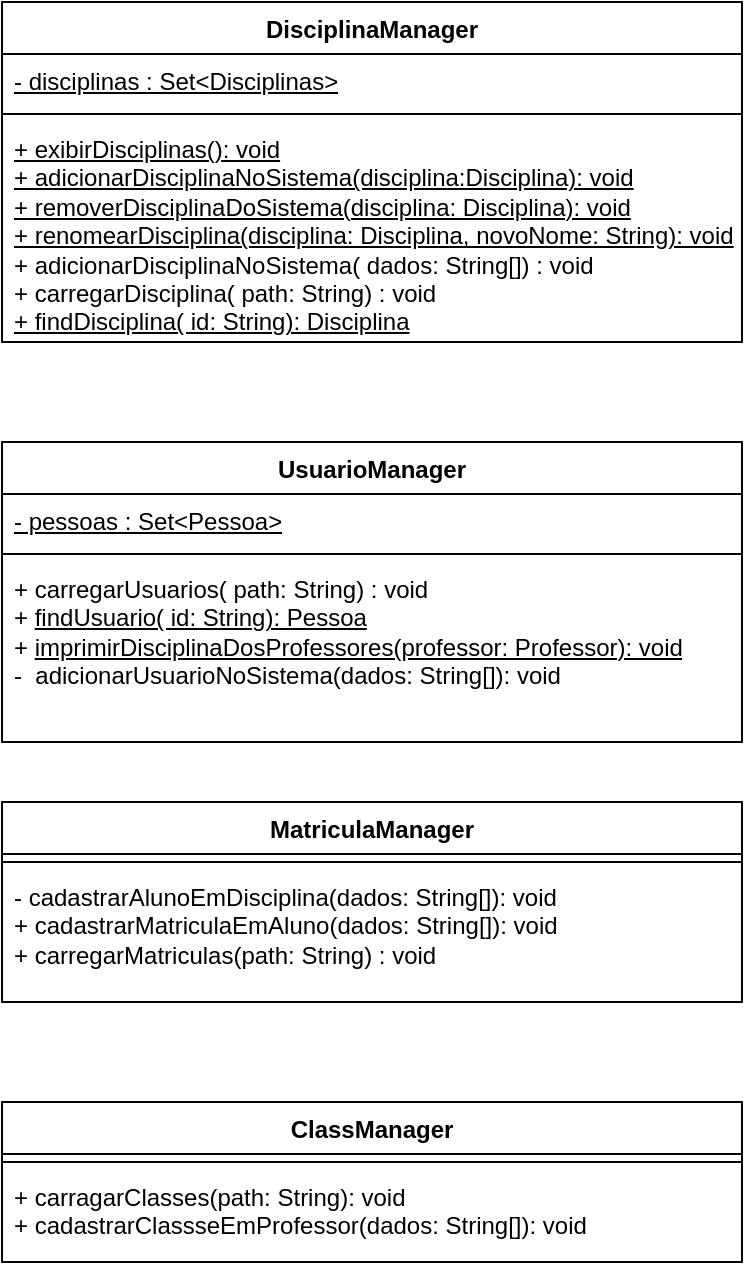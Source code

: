 <mxfile version="21.6.9" type="device">
  <diagram name="Página-1" id="4Zgo0IUxcaAbGARyPmpu">
    <mxGraphModel dx="1434" dy="720" grid="1" gridSize="10" guides="1" tooltips="1" connect="1" arrows="1" fold="1" page="1" pageScale="1" pageWidth="827" pageHeight="1169" math="0" shadow="0">
      <root>
        <mxCell id="0" />
        <mxCell id="1" parent="0" />
        <mxCell id="jGw6-l2iVleldYacMnZM-1" value="DisciplinaManager" style="swimlane;fontStyle=1;align=center;verticalAlign=top;childLayout=stackLayout;horizontal=1;startSize=26;horizontalStack=0;resizeParent=1;resizeParentMax=0;resizeLast=0;collapsible=1;marginBottom=0;whiteSpace=wrap;html=1;" parent="1" vertex="1">
          <mxGeometry x="60" y="40" width="370" height="170" as="geometry" />
        </mxCell>
        <mxCell id="jGw6-l2iVleldYacMnZM-2" value="&lt;u&gt;- disciplinas : Set&amp;lt;Disciplinas&amp;gt;&lt;/u&gt;" style="text;strokeColor=none;fillColor=none;align=left;verticalAlign=top;spacingLeft=4;spacingRight=4;overflow=hidden;rotatable=0;points=[[0,0.5],[1,0.5]];portConstraint=eastwest;whiteSpace=wrap;html=1;" parent="jGw6-l2iVleldYacMnZM-1" vertex="1">
          <mxGeometry y="26" width="370" height="26" as="geometry" />
        </mxCell>
        <mxCell id="jGw6-l2iVleldYacMnZM-3" value="" style="line;strokeWidth=1;fillColor=none;align=left;verticalAlign=middle;spacingTop=-1;spacingLeft=3;spacingRight=3;rotatable=0;labelPosition=right;points=[];portConstraint=eastwest;strokeColor=inherit;" parent="jGw6-l2iVleldYacMnZM-1" vertex="1">
          <mxGeometry y="52" width="370" height="8" as="geometry" />
        </mxCell>
        <mxCell id="jGw6-l2iVleldYacMnZM-4" value="&lt;div&gt;&lt;u&gt;+ exibirDisciplinas(): void&lt;/u&gt;&lt;br&gt;&lt;/div&gt;&lt;div&gt;&lt;u&gt;+ adicionarDisciplinaNoSistema(disciplina:Disciplina): void&lt;br&gt;&lt;/u&gt;&lt;/div&gt;&lt;div&gt;&lt;u&gt;+ removerDisciplinaDoSistema(disciplina: Disciplina): void&lt;/u&gt;&lt;/div&gt;&lt;div&gt;&lt;u&gt;+ renomearDisciplina(disciplina: Disciplina, novoNome: String): void&lt;/u&gt;&lt;/div&gt;&lt;div&gt;+ adicionarDisciplinaNoSistema( dados: String[]) : void&lt;/div&gt;&lt;div&gt;+ carregarDisciplina( path: String) : void&lt;/div&gt;&lt;div&gt;&lt;u&gt;+ findDisciplina( id: String): Disciplina&lt;/u&gt;&lt;br&gt;&lt;/div&gt;" style="text;strokeColor=none;fillColor=none;align=left;verticalAlign=top;spacingLeft=4;spacingRight=4;overflow=hidden;rotatable=0;points=[[0,0.5],[1,0.5]];portConstraint=eastwest;whiteSpace=wrap;html=1;" parent="jGw6-l2iVleldYacMnZM-1" vertex="1">
          <mxGeometry y="60" width="370" height="110" as="geometry" />
        </mxCell>
        <mxCell id="jGw6-l2iVleldYacMnZM-5" value="UsuarioManager" style="swimlane;fontStyle=1;align=center;verticalAlign=top;childLayout=stackLayout;horizontal=1;startSize=26;horizontalStack=0;resizeParent=1;resizeParentMax=0;resizeLast=0;collapsible=1;marginBottom=0;whiteSpace=wrap;html=1;" parent="1" vertex="1">
          <mxGeometry x="60" y="260" width="370" height="150" as="geometry" />
        </mxCell>
        <mxCell id="jGw6-l2iVleldYacMnZM-6" value="&lt;u&gt;- pessoas : Set&amp;lt;Pessoa&amp;gt;&lt;/u&gt;" style="text;strokeColor=none;fillColor=none;align=left;verticalAlign=top;spacingLeft=4;spacingRight=4;overflow=hidden;rotatable=0;points=[[0,0.5],[1,0.5]];portConstraint=eastwest;whiteSpace=wrap;html=1;" parent="jGw6-l2iVleldYacMnZM-5" vertex="1">
          <mxGeometry y="26" width="370" height="26" as="geometry" />
        </mxCell>
        <mxCell id="jGw6-l2iVleldYacMnZM-7" value="" style="line;strokeWidth=1;fillColor=none;align=left;verticalAlign=middle;spacingTop=-1;spacingLeft=3;spacingRight=3;rotatable=0;labelPosition=right;points=[];portConstraint=eastwest;strokeColor=inherit;" parent="jGw6-l2iVleldYacMnZM-5" vertex="1">
          <mxGeometry y="52" width="370" height="8" as="geometry" />
        </mxCell>
        <mxCell id="jGw6-l2iVleldYacMnZM-8" value="+ carregarUsuarios( path: String) : void&lt;div&gt;+ &lt;u&gt;findUsuario( id: String): Pessoa&lt;/u&gt;&lt;/div&gt;&lt;div&gt;+ &lt;u&gt;imprimirDisciplinaDosProfessores(professor: Professor): void&lt;/u&gt;&lt;/div&gt;&lt;div&gt;-&amp;nbsp; adicionarUsuarioNoSistema(dados: String[]): void&lt;br&gt;&lt;/div&gt;" style="text;strokeColor=none;fillColor=none;align=left;verticalAlign=top;spacingLeft=4;spacingRight=4;overflow=hidden;rotatable=0;points=[[0,0.5],[1,0.5]];portConstraint=eastwest;whiteSpace=wrap;html=1;" parent="jGw6-l2iVleldYacMnZM-5" vertex="1">
          <mxGeometry y="60" width="370" height="90" as="geometry" />
        </mxCell>
        <mxCell id="jGw6-l2iVleldYacMnZM-9" value="MatriculaManager" style="swimlane;fontStyle=1;align=center;verticalAlign=top;childLayout=stackLayout;horizontal=1;startSize=26;horizontalStack=0;resizeParent=1;resizeParentMax=0;resizeLast=0;collapsible=1;marginBottom=0;whiteSpace=wrap;html=1;" parent="1" vertex="1">
          <mxGeometry x="60" y="440" width="370" height="100" as="geometry" />
        </mxCell>
        <mxCell id="jGw6-l2iVleldYacMnZM-11" value="" style="line;strokeWidth=1;fillColor=none;align=left;verticalAlign=middle;spacingTop=-1;spacingLeft=3;spacingRight=3;rotatable=0;labelPosition=right;points=[];portConstraint=eastwest;strokeColor=inherit;" parent="jGw6-l2iVleldYacMnZM-9" vertex="1">
          <mxGeometry y="26" width="370" height="8" as="geometry" />
        </mxCell>
        <mxCell id="jGw6-l2iVleldYacMnZM-12" value="&lt;div&gt;- cadastrarAlunoEmDisciplina(dados: String[]): void&lt;/div&gt;&lt;div&gt;+ cadastrarMatriculaEmAluno(dados: String[]): void&lt;br&gt;&lt;/div&gt;&lt;div&gt;+ carregarMatriculas(path: String) : void&lt;br&gt;&lt;/div&gt;" style="text;strokeColor=none;fillColor=none;align=left;verticalAlign=top;spacingLeft=4;spacingRight=4;overflow=hidden;rotatable=0;points=[[0,0.5],[1,0.5]];portConstraint=eastwest;whiteSpace=wrap;html=1;" parent="jGw6-l2iVleldYacMnZM-9" vertex="1">
          <mxGeometry y="34" width="370" height="66" as="geometry" />
        </mxCell>
        <mxCell id="BAujKV77f37aT4v-G--A-5" value="ClassManager" style="swimlane;fontStyle=1;align=center;verticalAlign=top;childLayout=stackLayout;horizontal=1;startSize=26;horizontalStack=0;resizeParent=1;resizeParentMax=0;resizeLast=0;collapsible=1;marginBottom=0;whiteSpace=wrap;html=1;" vertex="1" parent="1">
          <mxGeometry x="60" y="590" width="370" height="80" as="geometry" />
        </mxCell>
        <mxCell id="BAujKV77f37aT4v-G--A-7" value="" style="line;strokeWidth=1;fillColor=none;align=left;verticalAlign=middle;spacingTop=-1;spacingLeft=3;spacingRight=3;rotatable=0;labelPosition=right;points=[];portConstraint=eastwest;strokeColor=inherit;" vertex="1" parent="BAujKV77f37aT4v-G--A-5">
          <mxGeometry y="26" width="370" height="8" as="geometry" />
        </mxCell>
        <mxCell id="BAujKV77f37aT4v-G--A-8" value="&lt;div&gt;+ carragarClasses(path: String): void&lt;/div&gt;&lt;div&gt;+ cadastrarClassseEmProfessor(dados: String[]): void&lt;br&gt;&lt;/div&gt;" style="text;strokeColor=none;fillColor=none;align=left;verticalAlign=top;spacingLeft=4;spacingRight=4;overflow=hidden;rotatable=0;points=[[0,0.5],[1,0.5]];portConstraint=eastwest;whiteSpace=wrap;html=1;" vertex="1" parent="BAujKV77f37aT4v-G--A-5">
          <mxGeometry y="34" width="370" height="46" as="geometry" />
        </mxCell>
      </root>
    </mxGraphModel>
  </diagram>
</mxfile>
